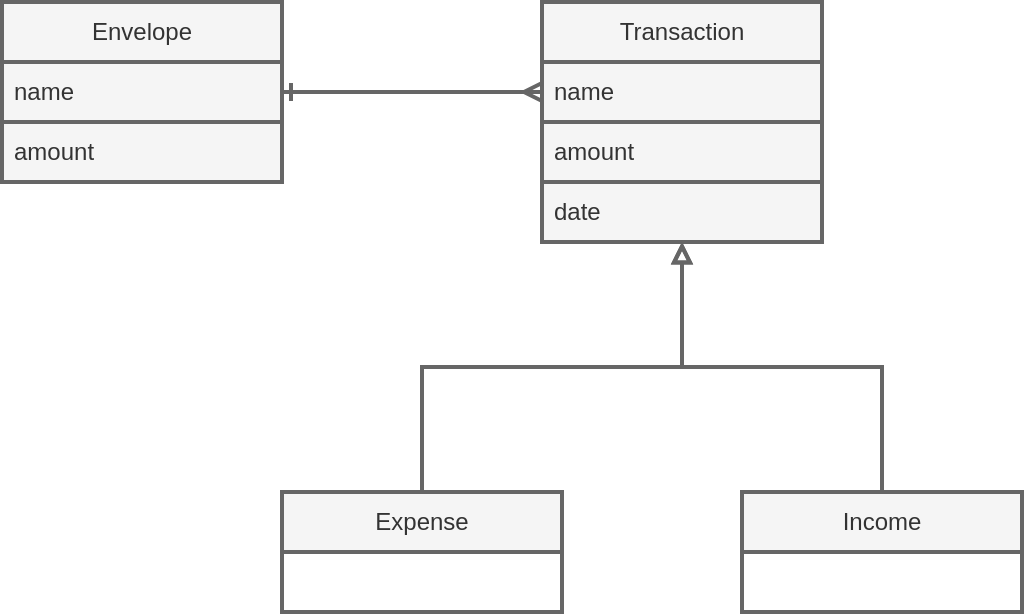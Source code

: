 <mxfile version="20.8.16" type="device"><diagram id="C5RBs43oDa-KdzZeNtuy" name="Page-1"><mxGraphModel dx="1789" dy="1151" grid="1" gridSize="10" guides="1" tooltips="1" connect="1" arrows="1" fold="1" page="1" pageScale="1" pageWidth="827" pageHeight="1169" math="0" shadow="0"><root><mxCell id="WIyWlLk6GJQsqaUBKTNV-0"/><mxCell id="WIyWlLk6GJQsqaUBKTNV-1" parent="WIyWlLk6GJQsqaUBKTNV-0"/><mxCell id="a0AhSgFZhRujGHuprdVR-4" value="Envelope" style="swimlane;fontStyle=0;childLayout=stackLayout;horizontal=1;startSize=30;horizontalStack=0;resizeParent=1;resizeParentMax=0;resizeLast=0;collapsible=1;marginBottom=0;whiteSpace=wrap;html=1;fillColor=#f5f5f5;fontColor=#333333;strokeColor=#666666;strokeWidth=2;shadow=0;" vertex="1" parent="WIyWlLk6GJQsqaUBKTNV-1"><mxGeometry x="180" y="220" width="140" height="90" as="geometry"/></mxCell><mxCell id="a0AhSgFZhRujGHuprdVR-5" value="name" style="text;strokeColor=#666666;fillColor=#f5f5f5;align=left;verticalAlign=middle;spacingLeft=4;spacingRight=4;overflow=hidden;points=[[0,0.5],[1,0.5]];portConstraint=eastwest;rotatable=0;whiteSpace=wrap;html=1;fontColor=#333333;strokeWidth=2;shadow=0;" vertex="1" parent="a0AhSgFZhRujGHuprdVR-4"><mxGeometry y="30" width="140" height="30" as="geometry"/></mxCell><mxCell id="a0AhSgFZhRujGHuprdVR-6" value="amount" style="text;strokeColor=#666666;fillColor=#f5f5f5;align=left;verticalAlign=middle;spacingLeft=4;spacingRight=4;overflow=hidden;points=[[0,0.5],[1,0.5]];portConstraint=eastwest;rotatable=0;whiteSpace=wrap;html=1;fontColor=#333333;strokeWidth=2;shadow=0;" vertex="1" parent="a0AhSgFZhRujGHuprdVR-4"><mxGeometry y="60" width="140" height="30" as="geometry"/></mxCell><mxCell id="a0AhSgFZhRujGHuprdVR-8" value="Transaction" style="swimlane;fontStyle=0;childLayout=stackLayout;horizontal=1;startSize=30;horizontalStack=0;resizeParent=1;resizeParentMax=0;resizeLast=0;collapsible=1;marginBottom=0;whiteSpace=wrap;html=1;fillColor=#f5f5f5;fontColor=#333333;strokeColor=#666666;strokeWidth=2;shadow=0;" vertex="1" parent="WIyWlLk6GJQsqaUBKTNV-1"><mxGeometry x="450" y="220" width="140" height="120" as="geometry"/></mxCell><mxCell id="a0AhSgFZhRujGHuprdVR-9" value="name" style="text;strokeColor=#666666;fillColor=#f5f5f5;align=left;verticalAlign=middle;spacingLeft=4;spacingRight=4;overflow=hidden;points=[[0,0.5],[1,0.5]];portConstraint=eastwest;rotatable=0;whiteSpace=wrap;html=1;fontColor=#333333;strokeWidth=2;shadow=0;" vertex="1" parent="a0AhSgFZhRujGHuprdVR-8"><mxGeometry y="30" width="140" height="30" as="geometry"/></mxCell><mxCell id="a0AhSgFZhRujGHuprdVR-10" value="amount" style="text;strokeColor=#666666;fillColor=#f5f5f5;align=left;verticalAlign=middle;spacingLeft=4;spacingRight=4;overflow=hidden;points=[[0,0.5],[1,0.5]];portConstraint=eastwest;rotatable=0;whiteSpace=wrap;html=1;fontColor=#333333;strokeWidth=2;shadow=0;" vertex="1" parent="a0AhSgFZhRujGHuprdVR-8"><mxGeometry y="60" width="140" height="30" as="geometry"/></mxCell><mxCell id="a0AhSgFZhRujGHuprdVR-11" value="date" style="text;strokeColor=#666666;fillColor=#f5f5f5;align=left;verticalAlign=middle;spacingLeft=4;spacingRight=4;overflow=hidden;points=[[0,0.5],[1,0.5]];portConstraint=eastwest;rotatable=0;whiteSpace=wrap;html=1;fontColor=#333333;strokeWidth=2;shadow=0;" vertex="1" parent="a0AhSgFZhRujGHuprdVR-8"><mxGeometry y="90" width="140" height="30" as="geometry"/></mxCell><mxCell id="a0AhSgFZhRujGHuprdVR-20" value="" style="edgeStyle=orthogonalEdgeStyle;rounded=0;orthogonalLoop=1;jettySize=auto;html=1;fillColor=#f5f5f5;strokeColor=#666666;strokeWidth=2;shadow=0;endArrow=block;endFill=0;" edge="1" parent="WIyWlLk6GJQsqaUBKTNV-1" source="a0AhSgFZhRujGHuprdVR-12" target="a0AhSgFZhRujGHuprdVR-8"><mxGeometry relative="1" as="geometry"/></mxCell><mxCell id="a0AhSgFZhRujGHuprdVR-12" value="Expense" style="swimlane;fontStyle=0;childLayout=stackLayout;horizontal=1;startSize=30;horizontalStack=0;resizeParent=1;resizeParentMax=0;resizeLast=0;collapsible=1;marginBottom=0;whiteSpace=wrap;html=1;fillColor=#f5f5f5;fontColor=#333333;strokeColor=#666666;strokeWidth=2;shadow=0;" vertex="1" parent="WIyWlLk6GJQsqaUBKTNV-1"><mxGeometry x="320" y="465" width="140" height="60" as="geometry"/></mxCell><mxCell id="a0AhSgFZhRujGHuprdVR-21" value="" style="edgeStyle=orthogonalEdgeStyle;rounded=0;orthogonalLoop=1;jettySize=auto;html=1;fillColor=#f5f5f5;strokeColor=#666666;strokeWidth=2;shadow=0;endArrow=block;endFill=0;" edge="1" parent="WIyWlLk6GJQsqaUBKTNV-1" source="a0AhSgFZhRujGHuprdVR-16" target="a0AhSgFZhRujGHuprdVR-8"><mxGeometry relative="1" as="geometry"/></mxCell><mxCell id="a0AhSgFZhRujGHuprdVR-16" value="Income" style="swimlane;fontStyle=0;childLayout=stackLayout;horizontal=1;startSize=30;horizontalStack=0;resizeParent=1;resizeParentMax=0;resizeLast=0;collapsible=1;marginBottom=0;whiteSpace=wrap;html=1;fillColor=#f5f5f5;fontColor=#333333;strokeColor=#666666;strokeWidth=2;shadow=0;" vertex="1" parent="WIyWlLk6GJQsqaUBKTNV-1"><mxGeometry x="550" y="465" width="140" height="60" as="geometry"/></mxCell><mxCell id="a0AhSgFZhRujGHuprdVR-22" style="edgeStyle=orthogonalEdgeStyle;rounded=0;orthogonalLoop=1;jettySize=auto;html=1;fillColor=#f5f5f5;strokeColor=#666666;strokeWidth=2;shadow=0;endArrow=ERone;endFill=0;startArrow=ERmany;startFill=0;" edge="1" parent="WIyWlLk6GJQsqaUBKTNV-1" source="a0AhSgFZhRujGHuprdVR-9" target="a0AhSgFZhRujGHuprdVR-4"><mxGeometry relative="1" as="geometry"/></mxCell></root></mxGraphModel></diagram></mxfile>